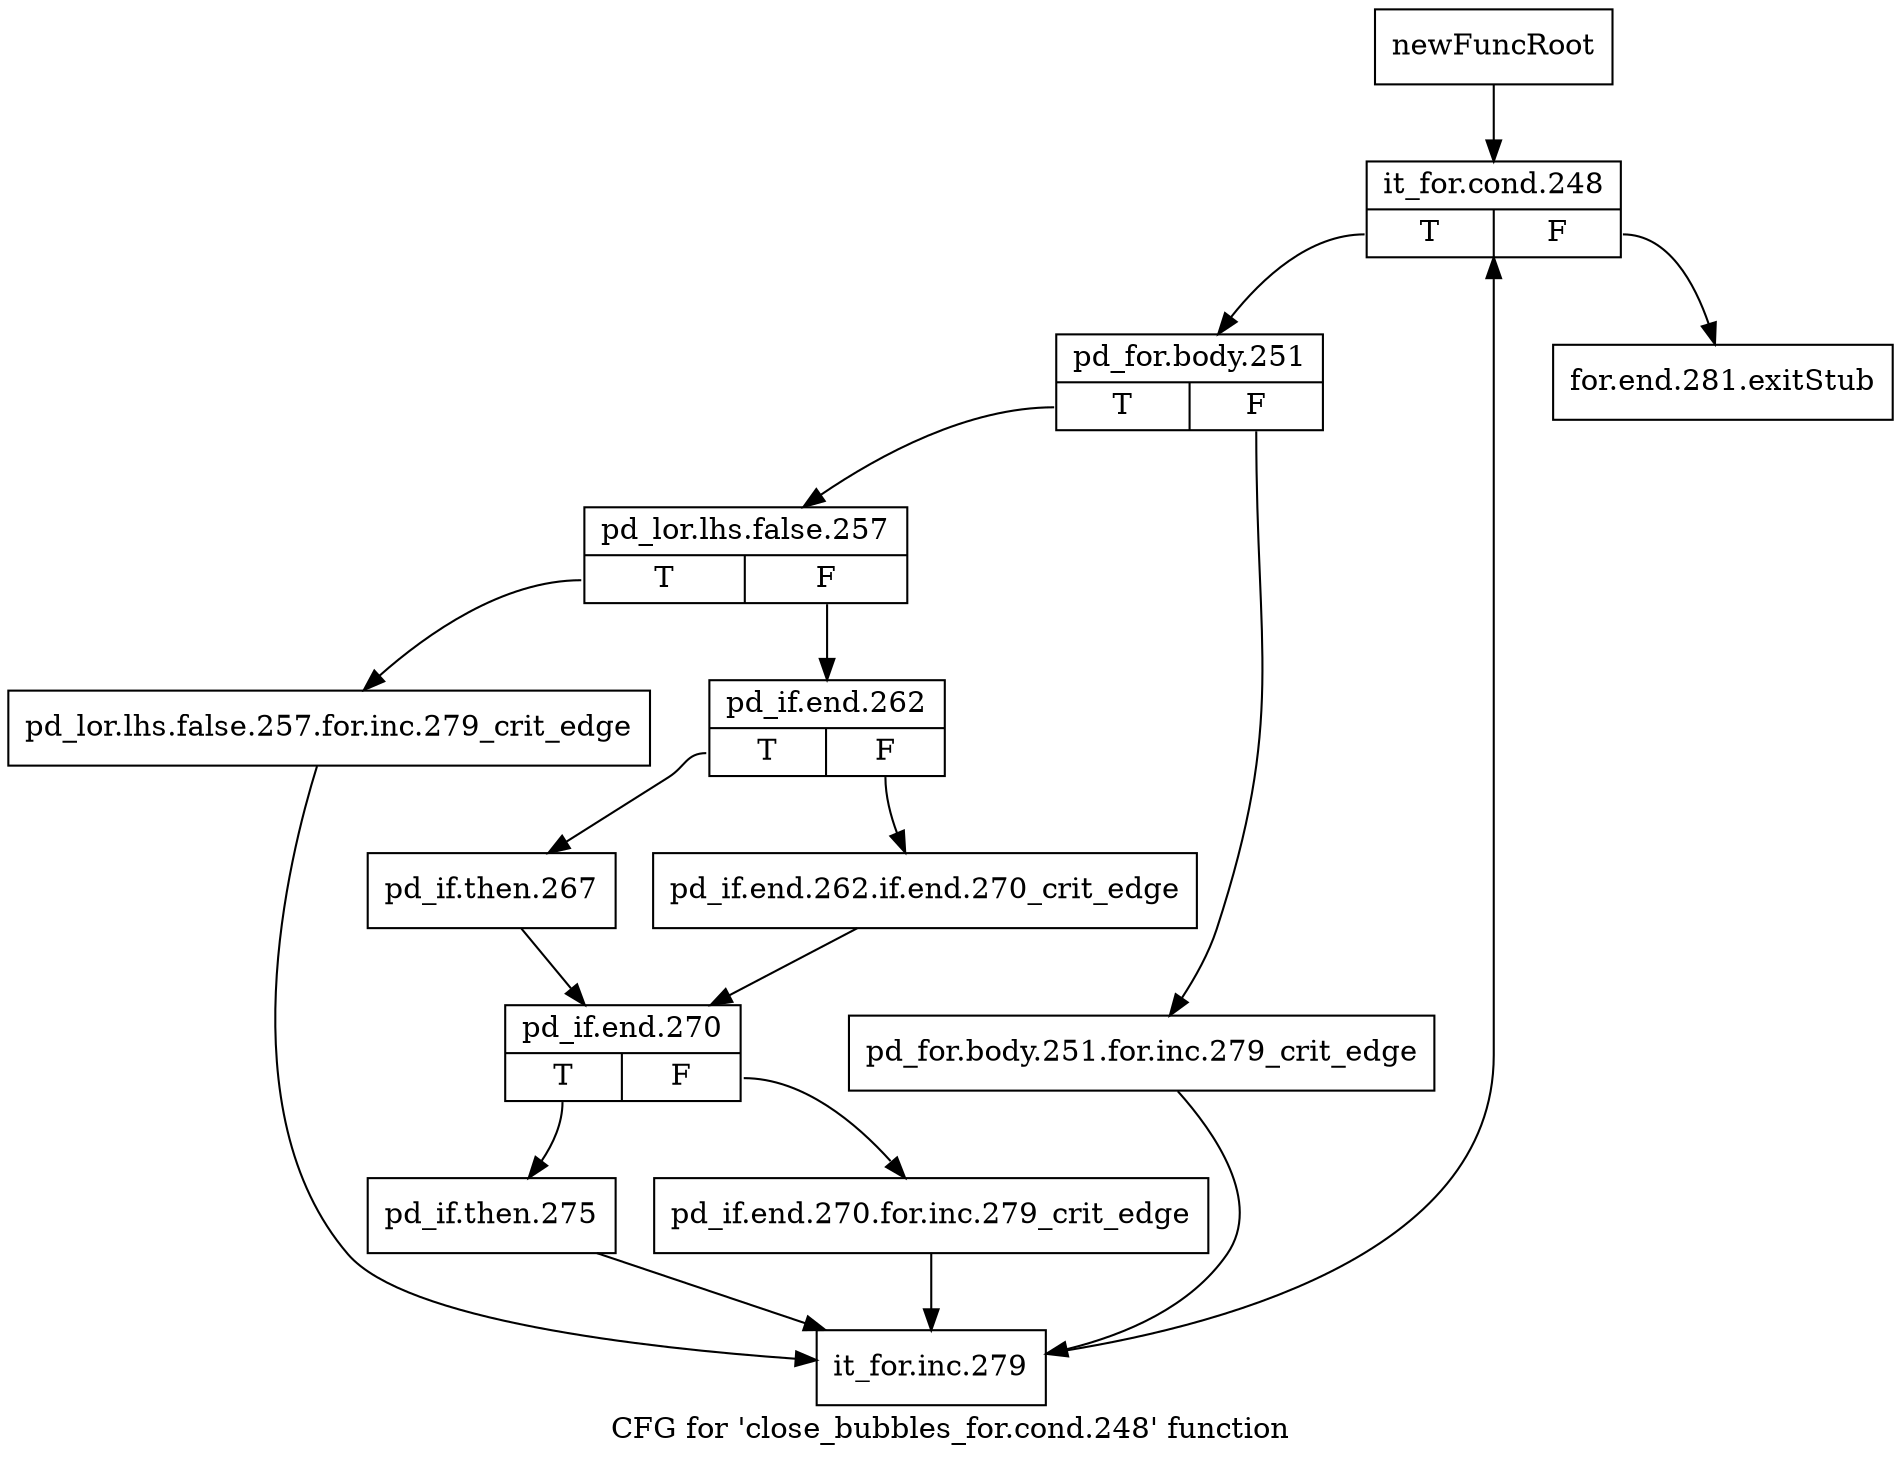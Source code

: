 digraph "CFG for 'close_bubbles_for.cond.248' function" {
	label="CFG for 'close_bubbles_for.cond.248' function";

	Node0x45098e0 [shape=record,label="{newFuncRoot}"];
	Node0x45098e0 -> Node0x450a210;
	Node0x4509930 [shape=record,label="{for.end.281.exitStub}"];
	Node0x450a210 [shape=record,label="{it_for.cond.248|{<s0>T|<s1>F}}"];
	Node0x450a210:s0 -> Node0x450a260;
	Node0x450a210:s1 -> Node0x4509930;
	Node0x450a260 [shape=record,label="{pd_for.body.251|{<s0>T|<s1>F}}"];
	Node0x450a260:s0 -> Node0x450a300;
	Node0x450a260:s1 -> Node0x450a2b0;
	Node0x450a2b0 [shape=record,label="{pd_for.body.251.for.inc.279_crit_edge}"];
	Node0x450a2b0 -> Node0x450a580;
	Node0x450a300 [shape=record,label="{pd_lor.lhs.false.257|{<s0>T|<s1>F}}"];
	Node0x450a300:s0 -> Node0x450a530;
	Node0x450a300:s1 -> Node0x450a350;
	Node0x450a350 [shape=record,label="{pd_if.end.262|{<s0>T|<s1>F}}"];
	Node0x450a350:s0 -> Node0x450a3f0;
	Node0x450a350:s1 -> Node0x450a3a0;
	Node0x450a3a0 [shape=record,label="{pd_if.end.262.if.end.270_crit_edge}"];
	Node0x450a3a0 -> Node0x450a440;
	Node0x450a3f0 [shape=record,label="{pd_if.then.267}"];
	Node0x450a3f0 -> Node0x450a440;
	Node0x450a440 [shape=record,label="{pd_if.end.270|{<s0>T|<s1>F}}"];
	Node0x450a440:s0 -> Node0x450a4e0;
	Node0x450a440:s1 -> Node0x450a490;
	Node0x450a490 [shape=record,label="{pd_if.end.270.for.inc.279_crit_edge}"];
	Node0x450a490 -> Node0x450a580;
	Node0x450a4e0 [shape=record,label="{pd_if.then.275}"];
	Node0x450a4e0 -> Node0x450a580;
	Node0x450a530 [shape=record,label="{pd_lor.lhs.false.257.for.inc.279_crit_edge}"];
	Node0x450a530 -> Node0x450a580;
	Node0x450a580 [shape=record,label="{it_for.inc.279}"];
	Node0x450a580 -> Node0x450a210;
}
